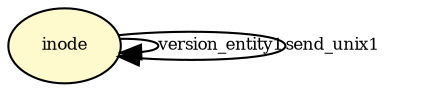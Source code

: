 digraph RGL__DirectedAdjacencyGraph {inode[fontsize = 8,label = "inode",shape = ellipse, fillcolor="#fffacd", style = filled]

inode -> inode[fontsize = 8,label = "version_entity1", color="#000000"]

inode -> inode[fontsize = 8,label = "send_unix1", color="#000000"]

}